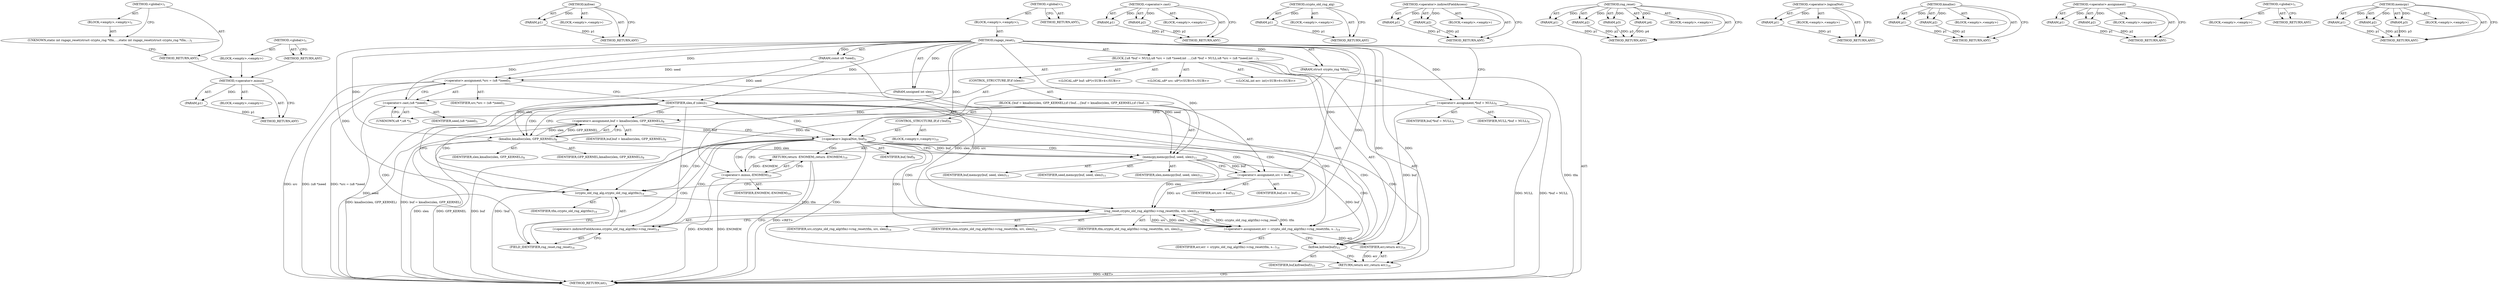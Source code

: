 digraph "&lt;global&gt;" {
vulnerable_102 [label=<(METHOD,&lt;operator&gt;.minus)>];
vulnerable_103 [label=<(PARAM,p1)>];
vulnerable_104 [label=<(BLOCK,&lt;empty&gt;,&lt;empty&gt;)>];
vulnerable_105 [label=<(METHOD_RETURN,ANY)>];
vulnerable_128 [label=<(METHOD,kzfree)>];
vulnerable_129 [label=<(PARAM,p1)>];
vulnerable_130 [label=<(BLOCK,&lt;empty&gt;,&lt;empty&gt;)>];
vulnerable_131 [label=<(METHOD_RETURN,ANY)>];
vulnerable_6 [label=<(METHOD,&lt;global&gt;)<SUB>1</SUB>>];
vulnerable_7 [label=<(BLOCK,&lt;empty&gt;,&lt;empty&gt;)<SUB>1</SUB>>];
vulnerable_8 [label=<(METHOD,rngapi_reset)<SUB>1</SUB>>];
vulnerable_9 [label=<(PARAM,struct crypto_rng *tfm)<SUB>1</SUB>>];
vulnerable_10 [label=<(PARAM,const u8 *seed)<SUB>1</SUB>>];
vulnerable_11 [label=<(PARAM,unsigned int slen)<SUB>2</SUB>>];
vulnerable_12 [label=<(BLOCK,{
	u8 *buf = NULL;
	u8 *src = (u8 *)seed;
	int ...,{
	u8 *buf = NULL;
	u8 *src = (u8 *)seed;
	int ...)<SUB>3</SUB>>];
vulnerable_13 [label="<(LOCAL,u8* buf: u8*)<SUB>4</SUB>>"];
vulnerable_14 [label=<(&lt;operator&gt;.assignment,*buf = NULL)<SUB>4</SUB>>];
vulnerable_15 [label=<(IDENTIFIER,buf,*buf = NULL)<SUB>4</SUB>>];
vulnerable_16 [label=<(IDENTIFIER,NULL,*buf = NULL)<SUB>4</SUB>>];
vulnerable_17 [label="<(LOCAL,u8* src: u8*)<SUB>5</SUB>>"];
vulnerable_18 [label=<(&lt;operator&gt;.assignment,*src = (u8 *)seed)<SUB>5</SUB>>];
vulnerable_19 [label=<(IDENTIFIER,src,*src = (u8 *)seed)<SUB>5</SUB>>];
vulnerable_20 [label=<(&lt;operator&gt;.cast,(u8 *)seed)<SUB>5</SUB>>];
vulnerable_21 [label=<(UNKNOWN,u8 *,u8 *)<SUB>5</SUB>>];
vulnerable_22 [label=<(IDENTIFIER,seed,(u8 *)seed)<SUB>5</SUB>>];
vulnerable_23 [label="<(LOCAL,int err: int)<SUB>6</SUB>>"];
vulnerable_24 [label=<(CONTROL_STRUCTURE,IF,if (slen))<SUB>7</SUB>>];
vulnerable_25 [label=<(IDENTIFIER,slen,if (slen))<SUB>7</SUB>>];
vulnerable_26 [label=<(BLOCK,{
		buf = kmalloc(slen, GFP_KERNEL);
		if (!buf...,{
		buf = kmalloc(slen, GFP_KERNEL);
		if (!buf...)<SUB>7</SUB>>];
vulnerable_27 [label=<(&lt;operator&gt;.assignment,buf = kmalloc(slen, GFP_KERNEL))<SUB>8</SUB>>];
vulnerable_28 [label=<(IDENTIFIER,buf,buf = kmalloc(slen, GFP_KERNEL))<SUB>8</SUB>>];
vulnerable_29 [label=<(kmalloc,kmalloc(slen, GFP_KERNEL))<SUB>8</SUB>>];
vulnerable_30 [label=<(IDENTIFIER,slen,kmalloc(slen, GFP_KERNEL))<SUB>8</SUB>>];
vulnerable_31 [label=<(IDENTIFIER,GFP_KERNEL,kmalloc(slen, GFP_KERNEL))<SUB>8</SUB>>];
vulnerable_32 [label=<(CONTROL_STRUCTURE,IF,if (!buf))<SUB>9</SUB>>];
vulnerable_33 [label=<(&lt;operator&gt;.logicalNot,!buf)<SUB>9</SUB>>];
vulnerable_34 [label=<(IDENTIFIER,buf,!buf)<SUB>9</SUB>>];
vulnerable_35 [label=<(BLOCK,&lt;empty&gt;,&lt;empty&gt;)<SUB>10</SUB>>];
vulnerable_36 [label=<(RETURN,return -ENOMEM;,return -ENOMEM;)<SUB>10</SUB>>];
vulnerable_37 [label=<(&lt;operator&gt;.minus,-ENOMEM)<SUB>10</SUB>>];
vulnerable_38 [label=<(IDENTIFIER,ENOMEM,-ENOMEM)<SUB>10</SUB>>];
vulnerable_39 [label=<(memcpy,memcpy(buf, seed, slen))<SUB>11</SUB>>];
vulnerable_40 [label=<(IDENTIFIER,buf,memcpy(buf, seed, slen))<SUB>11</SUB>>];
vulnerable_41 [label=<(IDENTIFIER,seed,memcpy(buf, seed, slen))<SUB>11</SUB>>];
vulnerable_42 [label=<(IDENTIFIER,slen,memcpy(buf, seed, slen))<SUB>11</SUB>>];
vulnerable_43 [label=<(&lt;operator&gt;.assignment,src = buf)<SUB>12</SUB>>];
vulnerable_44 [label=<(IDENTIFIER,src,src = buf)<SUB>12</SUB>>];
vulnerable_45 [label=<(IDENTIFIER,buf,src = buf)<SUB>12</SUB>>];
vulnerable_46 [label=<(&lt;operator&gt;.assignment,err = crypto_old_rng_alg(tfm)-&gt;rng_reset(tfm, s...)<SUB>14</SUB>>];
vulnerable_47 [label=<(IDENTIFIER,err,err = crypto_old_rng_alg(tfm)-&gt;rng_reset(tfm, s...)<SUB>14</SUB>>];
vulnerable_48 [label=<(rng_reset,crypto_old_rng_alg(tfm)-&gt;rng_reset(tfm, src, slen))<SUB>14</SUB>>];
vulnerable_49 [label=<(&lt;operator&gt;.indirectFieldAccess,crypto_old_rng_alg(tfm)-&gt;rng_reset)<SUB>14</SUB>>];
vulnerable_50 [label=<(crypto_old_rng_alg,crypto_old_rng_alg(tfm))<SUB>14</SUB>>];
vulnerable_51 [label=<(IDENTIFIER,tfm,crypto_old_rng_alg(tfm))<SUB>14</SUB>>];
vulnerable_52 [label=<(FIELD_IDENTIFIER,rng_reset,rng_reset)<SUB>14</SUB>>];
vulnerable_53 [label=<(IDENTIFIER,tfm,crypto_old_rng_alg(tfm)-&gt;rng_reset(tfm, src, slen))<SUB>14</SUB>>];
vulnerable_54 [label=<(IDENTIFIER,src,crypto_old_rng_alg(tfm)-&gt;rng_reset(tfm, src, slen))<SUB>14</SUB>>];
vulnerable_55 [label=<(IDENTIFIER,slen,crypto_old_rng_alg(tfm)-&gt;rng_reset(tfm, src, slen))<SUB>14</SUB>>];
vulnerable_56 [label=<(kzfree,kzfree(buf))<SUB>15</SUB>>];
vulnerable_57 [label=<(IDENTIFIER,buf,kzfree(buf))<SUB>15</SUB>>];
vulnerable_58 [label=<(RETURN,return err;,return err;)<SUB>16</SUB>>];
vulnerable_59 [label=<(IDENTIFIER,err,return err;)<SUB>16</SUB>>];
vulnerable_60 [label=<(METHOD_RETURN,int)<SUB>1</SUB>>];
vulnerable_62 [label=<(METHOD_RETURN,ANY)<SUB>1</SUB>>];
vulnerable_88 [label=<(METHOD,&lt;operator&gt;.cast)>];
vulnerable_89 [label=<(PARAM,p1)>];
vulnerable_90 [label=<(PARAM,p2)>];
vulnerable_91 [label=<(BLOCK,&lt;empty&gt;,&lt;empty&gt;)>];
vulnerable_92 [label=<(METHOD_RETURN,ANY)>];
vulnerable_124 [label=<(METHOD,crypto_old_rng_alg)>];
vulnerable_125 [label=<(PARAM,p1)>];
vulnerable_126 [label=<(BLOCK,&lt;empty&gt;,&lt;empty&gt;)>];
vulnerable_127 [label=<(METHOD_RETURN,ANY)>];
vulnerable_119 [label=<(METHOD,&lt;operator&gt;.indirectFieldAccess)>];
vulnerable_120 [label=<(PARAM,p1)>];
vulnerable_121 [label=<(PARAM,p2)>];
vulnerable_122 [label=<(BLOCK,&lt;empty&gt;,&lt;empty&gt;)>];
vulnerable_123 [label=<(METHOD_RETURN,ANY)>];
vulnerable_112 [label=<(METHOD,rng_reset)>];
vulnerable_113 [label=<(PARAM,p1)>];
vulnerable_114 [label=<(PARAM,p2)>];
vulnerable_115 [label=<(PARAM,p3)>];
vulnerable_116 [label=<(PARAM,p4)>];
vulnerable_117 [label=<(BLOCK,&lt;empty&gt;,&lt;empty&gt;)>];
vulnerable_118 [label=<(METHOD_RETURN,ANY)>];
vulnerable_98 [label=<(METHOD,&lt;operator&gt;.logicalNot)>];
vulnerable_99 [label=<(PARAM,p1)>];
vulnerable_100 [label=<(BLOCK,&lt;empty&gt;,&lt;empty&gt;)>];
vulnerable_101 [label=<(METHOD_RETURN,ANY)>];
vulnerable_93 [label=<(METHOD,kmalloc)>];
vulnerable_94 [label=<(PARAM,p1)>];
vulnerable_95 [label=<(PARAM,p2)>];
vulnerable_96 [label=<(BLOCK,&lt;empty&gt;,&lt;empty&gt;)>];
vulnerable_97 [label=<(METHOD_RETURN,ANY)>];
vulnerable_83 [label=<(METHOD,&lt;operator&gt;.assignment)>];
vulnerable_84 [label=<(PARAM,p1)>];
vulnerable_85 [label=<(PARAM,p2)>];
vulnerable_86 [label=<(BLOCK,&lt;empty&gt;,&lt;empty&gt;)>];
vulnerable_87 [label=<(METHOD_RETURN,ANY)>];
vulnerable_77 [label=<(METHOD,&lt;global&gt;)<SUB>1</SUB>>];
vulnerable_78 [label=<(BLOCK,&lt;empty&gt;,&lt;empty&gt;)>];
vulnerable_79 [label=<(METHOD_RETURN,ANY)>];
vulnerable_106 [label=<(METHOD,memcpy)>];
vulnerable_107 [label=<(PARAM,p1)>];
vulnerable_108 [label=<(PARAM,p2)>];
vulnerable_109 [label=<(PARAM,p3)>];
vulnerable_110 [label=<(BLOCK,&lt;empty&gt;,&lt;empty&gt;)>];
vulnerable_111 [label=<(METHOD_RETURN,ANY)>];
fixed_6 [label=<(METHOD,&lt;global&gt;)<SUB>1</SUB>>];
fixed_7 [label=<(BLOCK,&lt;empty&gt;,&lt;empty&gt;)<SUB>1</SUB>>];
fixed_8 [label=<(UNKNOWN,static int rngapi_reset(struct crypto_rng *tfm,...,static int rngapi_reset(struct crypto_rng *tfm,...)<SUB>1</SUB>>];
fixed_9 [label=<(METHOD_RETURN,ANY)<SUB>1</SUB>>];
fixed_14 [label=<(METHOD,&lt;global&gt;)<SUB>1</SUB>>];
fixed_15 [label=<(BLOCK,&lt;empty&gt;,&lt;empty&gt;)>];
fixed_16 [label=<(METHOD_RETURN,ANY)>];
vulnerable_102 -> vulnerable_103  [key=0, label="AST: "];
vulnerable_102 -> vulnerable_103  [key=1, label="DDG: "];
vulnerable_102 -> vulnerable_104  [key=0, label="AST: "];
vulnerable_102 -> vulnerable_105  [key=0, label="AST: "];
vulnerable_102 -> vulnerable_105  [key=1, label="CFG: "];
vulnerable_103 -> vulnerable_105  [key=0, label="DDG: p1"];
vulnerable_128 -> vulnerable_129  [key=0, label="AST: "];
vulnerable_128 -> vulnerable_129  [key=1, label="DDG: "];
vulnerable_128 -> vulnerable_130  [key=0, label="AST: "];
vulnerable_128 -> vulnerable_131  [key=0, label="AST: "];
vulnerable_128 -> vulnerable_131  [key=1, label="CFG: "];
vulnerable_129 -> vulnerable_131  [key=0, label="DDG: p1"];
vulnerable_6 -> vulnerable_7  [key=0, label="AST: "];
vulnerable_6 -> vulnerable_62  [key=0, label="AST: "];
vulnerable_6 -> vulnerable_62  [key=1, label="CFG: "];
vulnerable_7 -> vulnerable_8  [key=0, label="AST: "];
vulnerable_8 -> vulnerable_9  [key=0, label="AST: "];
vulnerable_8 -> vulnerable_9  [key=1, label="DDG: "];
vulnerable_8 -> vulnerable_10  [key=0, label="AST: "];
vulnerable_8 -> vulnerable_10  [key=1, label="DDG: "];
vulnerable_8 -> vulnerable_11  [key=0, label="AST: "];
vulnerable_8 -> vulnerable_11  [key=1, label="DDG: "];
vulnerable_8 -> vulnerable_12  [key=0, label="AST: "];
vulnerable_8 -> vulnerable_60  [key=0, label="AST: "];
vulnerable_8 -> vulnerable_14  [key=0, label="CFG: "];
vulnerable_8 -> vulnerable_14  [key=1, label="DDG: "];
vulnerable_8 -> vulnerable_18  [key=0, label="DDG: "];
vulnerable_8 -> vulnerable_25  [key=0, label="DDG: "];
vulnerable_8 -> vulnerable_56  [key=0, label="DDG: "];
vulnerable_8 -> vulnerable_59  [key=0, label="DDG: "];
vulnerable_8 -> vulnerable_20  [key=0, label="DDG: "];
vulnerable_8 -> vulnerable_43  [key=0, label="DDG: "];
vulnerable_8 -> vulnerable_48  [key=0, label="DDG: "];
vulnerable_8 -> vulnerable_39  [key=0, label="DDG: "];
vulnerable_8 -> vulnerable_29  [key=0, label="DDG: "];
vulnerable_8 -> vulnerable_33  [key=0, label="DDG: "];
vulnerable_8 -> vulnerable_50  [key=0, label="DDG: "];
vulnerable_8 -> vulnerable_37  [key=0, label="DDG: "];
vulnerable_9 -> vulnerable_60  [key=0, label="DDG: tfm"];
vulnerable_9 -> vulnerable_50  [key=0, label="DDG: tfm"];
vulnerable_10 -> vulnerable_18  [key=0, label="DDG: seed"];
vulnerable_10 -> vulnerable_20  [key=0, label="DDG: seed"];
vulnerable_10 -> vulnerable_39  [key=0, label="DDG: seed"];
vulnerable_11 -> vulnerable_48  [key=0, label="DDG: slen"];
vulnerable_11 -> vulnerable_29  [key=0, label="DDG: slen"];
vulnerable_12 -> vulnerable_13  [key=0, label="AST: "];
vulnerable_12 -> vulnerable_14  [key=0, label="AST: "];
vulnerable_12 -> vulnerable_17  [key=0, label="AST: "];
vulnerable_12 -> vulnerable_18  [key=0, label="AST: "];
vulnerable_12 -> vulnerable_23  [key=0, label="AST: "];
vulnerable_12 -> vulnerable_24  [key=0, label="AST: "];
vulnerable_12 -> vulnerable_46  [key=0, label="AST: "];
vulnerable_12 -> vulnerable_56  [key=0, label="AST: "];
vulnerable_12 -> vulnerable_58  [key=0, label="AST: "];
vulnerable_14 -> vulnerable_15  [key=0, label="AST: "];
vulnerable_14 -> vulnerable_16  [key=0, label="AST: "];
vulnerable_14 -> vulnerable_21  [key=0, label="CFG: "];
vulnerable_14 -> vulnerable_60  [key=0, label="DDG: *buf = NULL"];
vulnerable_14 -> vulnerable_60  [key=1, label="DDG: NULL"];
vulnerable_14 -> vulnerable_56  [key=0, label="DDG: buf"];
vulnerable_18 -> vulnerable_19  [key=0, label="AST: "];
vulnerable_18 -> vulnerable_20  [key=0, label="AST: "];
vulnerable_18 -> vulnerable_25  [key=0, label="CFG: "];
vulnerable_18 -> vulnerable_60  [key=0, label="DDG: src"];
vulnerable_18 -> vulnerable_60  [key=1, label="DDG: (u8 *)seed"];
vulnerable_18 -> vulnerable_60  [key=2, label="DDG: *src = (u8 *)seed"];
vulnerable_18 -> vulnerable_48  [key=0, label="DDG: src"];
vulnerable_20 -> vulnerable_21  [key=0, label="AST: "];
vulnerable_20 -> vulnerable_22  [key=0, label="AST: "];
vulnerable_20 -> vulnerable_18  [key=0, label="CFG: "];
vulnerable_20 -> vulnerable_60  [key=0, label="DDG: seed"];
vulnerable_21 -> vulnerable_20  [key=0, label="CFG: "];
vulnerable_24 -> vulnerable_25  [key=0, label="AST: "];
vulnerable_24 -> vulnerable_26  [key=0, label="AST: "];
vulnerable_25 -> vulnerable_29  [key=0, label="CFG: "];
vulnerable_25 -> vulnerable_29  [key=1, label="CDG: "];
vulnerable_25 -> vulnerable_50  [key=0, label="CFG: "];
vulnerable_25 -> vulnerable_50  [key=1, label="CDG: "];
vulnerable_25 -> vulnerable_48  [key=0, label="CDG: "];
vulnerable_25 -> vulnerable_58  [key=0, label="CDG: "];
vulnerable_25 -> vulnerable_49  [key=0, label="CDG: "];
vulnerable_25 -> vulnerable_33  [key=0, label="CDG: "];
vulnerable_25 -> vulnerable_52  [key=0, label="CDG: "];
vulnerable_25 -> vulnerable_46  [key=0, label="CDG: "];
vulnerable_25 -> vulnerable_56  [key=0, label="CDG: "];
vulnerable_25 -> vulnerable_27  [key=0, label="CDG: "];
vulnerable_26 -> vulnerable_27  [key=0, label="AST: "];
vulnerable_26 -> vulnerable_32  [key=0, label="AST: "];
vulnerable_26 -> vulnerable_39  [key=0, label="AST: "];
vulnerable_26 -> vulnerable_43  [key=0, label="AST: "];
vulnerable_27 -> vulnerable_28  [key=0, label="AST: "];
vulnerable_27 -> vulnerable_29  [key=0, label="AST: "];
vulnerable_27 -> vulnerable_33  [key=0, label="CFG: "];
vulnerable_27 -> vulnerable_33  [key=1, label="DDG: buf"];
vulnerable_27 -> vulnerable_60  [key=0, label="DDG: kmalloc(slen, GFP_KERNEL)"];
vulnerable_27 -> vulnerable_60  [key=1, label="DDG: buf = kmalloc(slen, GFP_KERNEL)"];
vulnerable_29 -> vulnerable_30  [key=0, label="AST: "];
vulnerable_29 -> vulnerable_31  [key=0, label="AST: "];
vulnerable_29 -> vulnerable_27  [key=0, label="CFG: "];
vulnerable_29 -> vulnerable_27  [key=1, label="DDG: slen"];
vulnerable_29 -> vulnerable_27  [key=2, label="DDG: GFP_KERNEL"];
vulnerable_29 -> vulnerable_60  [key=0, label="DDG: slen"];
vulnerable_29 -> vulnerable_60  [key=1, label="DDG: GFP_KERNEL"];
vulnerable_29 -> vulnerable_39  [key=0, label="DDG: slen"];
vulnerable_32 -> vulnerable_33  [key=0, label="AST: "];
vulnerable_32 -> vulnerable_35  [key=0, label="AST: "];
vulnerable_33 -> vulnerable_34  [key=0, label="AST: "];
vulnerable_33 -> vulnerable_37  [key=0, label="CFG: "];
vulnerable_33 -> vulnerable_37  [key=1, label="CDG: "];
vulnerable_33 -> vulnerable_39  [key=0, label="CFG: "];
vulnerable_33 -> vulnerable_39  [key=1, label="DDG: buf"];
vulnerable_33 -> vulnerable_39  [key=2, label="CDG: "];
vulnerable_33 -> vulnerable_60  [key=0, label="DDG: buf"];
vulnerable_33 -> vulnerable_60  [key=1, label="DDG: !buf"];
vulnerable_33 -> vulnerable_48  [key=0, label="CDG: "];
vulnerable_33 -> vulnerable_58  [key=0, label="CDG: "];
vulnerable_33 -> vulnerable_49  [key=0, label="CDG: "];
vulnerable_33 -> vulnerable_36  [key=0, label="CDG: "];
vulnerable_33 -> vulnerable_52  [key=0, label="CDG: "];
vulnerable_33 -> vulnerable_46  [key=0, label="CDG: "];
vulnerable_33 -> vulnerable_56  [key=0, label="CDG: "];
vulnerable_33 -> vulnerable_50  [key=0, label="CDG: "];
vulnerable_33 -> vulnerable_43  [key=0, label="CDG: "];
vulnerable_35 -> vulnerable_36  [key=0, label="AST: "];
vulnerable_36 -> vulnerable_37  [key=0, label="AST: "];
vulnerable_36 -> vulnerable_60  [key=0, label="CFG: "];
vulnerable_36 -> vulnerable_60  [key=1, label="DDG: &lt;RET&gt;"];
vulnerable_37 -> vulnerable_38  [key=0, label="AST: "];
vulnerable_37 -> vulnerable_36  [key=0, label="CFG: "];
vulnerable_37 -> vulnerable_36  [key=1, label="DDG: -ENOMEM"];
vulnerable_37 -> vulnerable_60  [key=0, label="DDG: ENOMEM"];
vulnerable_37 -> vulnerable_60  [key=1, label="DDG: -ENOMEM"];
vulnerable_39 -> vulnerable_40  [key=0, label="AST: "];
vulnerable_39 -> vulnerable_41  [key=0, label="AST: "];
vulnerable_39 -> vulnerable_42  [key=0, label="AST: "];
vulnerable_39 -> vulnerable_43  [key=0, label="CFG: "];
vulnerable_39 -> vulnerable_43  [key=1, label="DDG: buf"];
vulnerable_39 -> vulnerable_56  [key=0, label="DDG: buf"];
vulnerable_39 -> vulnerable_48  [key=0, label="DDG: slen"];
vulnerable_43 -> vulnerable_44  [key=0, label="AST: "];
vulnerable_43 -> vulnerable_45  [key=0, label="AST: "];
vulnerable_43 -> vulnerable_50  [key=0, label="CFG: "];
vulnerable_43 -> vulnerable_48  [key=0, label="DDG: src"];
vulnerable_46 -> vulnerable_47  [key=0, label="AST: "];
vulnerable_46 -> vulnerable_48  [key=0, label="AST: "];
vulnerable_46 -> vulnerable_56  [key=0, label="CFG: "];
vulnerable_46 -> vulnerable_59  [key=0, label="DDG: err"];
vulnerable_48 -> vulnerable_49  [key=0, label="AST: "];
vulnerable_48 -> vulnerable_53  [key=0, label="AST: "];
vulnerable_48 -> vulnerable_54  [key=0, label="AST: "];
vulnerable_48 -> vulnerable_55  [key=0, label="AST: "];
vulnerable_48 -> vulnerable_46  [key=0, label="CFG: "];
vulnerable_48 -> vulnerable_46  [key=1, label="DDG: crypto_old_rng_alg(tfm)-&gt;rng_reset"];
vulnerable_48 -> vulnerable_46  [key=2, label="DDG: tfm"];
vulnerable_48 -> vulnerable_46  [key=3, label="DDG: src"];
vulnerable_48 -> vulnerable_46  [key=4, label="DDG: slen"];
vulnerable_49 -> vulnerable_50  [key=0, label="AST: "];
vulnerable_49 -> vulnerable_52  [key=0, label="AST: "];
vulnerable_49 -> vulnerable_48  [key=0, label="CFG: "];
vulnerable_50 -> vulnerable_51  [key=0, label="AST: "];
vulnerable_50 -> vulnerable_52  [key=0, label="CFG: "];
vulnerable_50 -> vulnerable_48  [key=0, label="DDG: tfm"];
vulnerable_52 -> vulnerable_49  [key=0, label="CFG: "];
vulnerable_56 -> vulnerable_57  [key=0, label="AST: "];
vulnerable_56 -> vulnerable_58  [key=0, label="CFG: "];
vulnerable_58 -> vulnerable_59  [key=0, label="AST: "];
vulnerable_58 -> vulnerable_60  [key=0, label="CFG: "];
vulnerable_58 -> vulnerable_60  [key=1, label="DDG: &lt;RET&gt;"];
vulnerable_59 -> vulnerable_58  [key=0, label="DDG: err"];
vulnerable_88 -> vulnerable_89  [key=0, label="AST: "];
vulnerable_88 -> vulnerable_89  [key=1, label="DDG: "];
vulnerable_88 -> vulnerable_91  [key=0, label="AST: "];
vulnerable_88 -> vulnerable_90  [key=0, label="AST: "];
vulnerable_88 -> vulnerable_90  [key=1, label="DDG: "];
vulnerable_88 -> vulnerable_92  [key=0, label="AST: "];
vulnerable_88 -> vulnerable_92  [key=1, label="CFG: "];
vulnerable_89 -> vulnerable_92  [key=0, label="DDG: p1"];
vulnerable_90 -> vulnerable_92  [key=0, label="DDG: p2"];
vulnerable_124 -> vulnerable_125  [key=0, label="AST: "];
vulnerable_124 -> vulnerable_125  [key=1, label="DDG: "];
vulnerable_124 -> vulnerable_126  [key=0, label="AST: "];
vulnerable_124 -> vulnerable_127  [key=0, label="AST: "];
vulnerable_124 -> vulnerable_127  [key=1, label="CFG: "];
vulnerable_125 -> vulnerable_127  [key=0, label="DDG: p1"];
vulnerable_119 -> vulnerable_120  [key=0, label="AST: "];
vulnerable_119 -> vulnerable_120  [key=1, label="DDG: "];
vulnerable_119 -> vulnerable_122  [key=0, label="AST: "];
vulnerable_119 -> vulnerable_121  [key=0, label="AST: "];
vulnerable_119 -> vulnerable_121  [key=1, label="DDG: "];
vulnerable_119 -> vulnerable_123  [key=0, label="AST: "];
vulnerable_119 -> vulnerable_123  [key=1, label="CFG: "];
vulnerable_120 -> vulnerable_123  [key=0, label="DDG: p1"];
vulnerable_121 -> vulnerable_123  [key=0, label="DDG: p2"];
vulnerable_112 -> vulnerable_113  [key=0, label="AST: "];
vulnerable_112 -> vulnerable_113  [key=1, label="DDG: "];
vulnerable_112 -> vulnerable_117  [key=0, label="AST: "];
vulnerable_112 -> vulnerable_114  [key=0, label="AST: "];
vulnerable_112 -> vulnerable_114  [key=1, label="DDG: "];
vulnerable_112 -> vulnerable_118  [key=0, label="AST: "];
vulnerable_112 -> vulnerable_118  [key=1, label="CFG: "];
vulnerable_112 -> vulnerable_115  [key=0, label="AST: "];
vulnerable_112 -> vulnerable_115  [key=1, label="DDG: "];
vulnerable_112 -> vulnerable_116  [key=0, label="AST: "];
vulnerable_112 -> vulnerable_116  [key=1, label="DDG: "];
vulnerable_113 -> vulnerable_118  [key=0, label="DDG: p1"];
vulnerable_114 -> vulnerable_118  [key=0, label="DDG: p2"];
vulnerable_115 -> vulnerable_118  [key=0, label="DDG: p3"];
vulnerable_116 -> vulnerable_118  [key=0, label="DDG: p4"];
vulnerable_98 -> vulnerable_99  [key=0, label="AST: "];
vulnerable_98 -> vulnerable_99  [key=1, label="DDG: "];
vulnerable_98 -> vulnerable_100  [key=0, label="AST: "];
vulnerable_98 -> vulnerable_101  [key=0, label="AST: "];
vulnerable_98 -> vulnerable_101  [key=1, label="CFG: "];
vulnerable_99 -> vulnerable_101  [key=0, label="DDG: p1"];
vulnerable_93 -> vulnerable_94  [key=0, label="AST: "];
vulnerable_93 -> vulnerable_94  [key=1, label="DDG: "];
vulnerable_93 -> vulnerable_96  [key=0, label="AST: "];
vulnerable_93 -> vulnerable_95  [key=0, label="AST: "];
vulnerable_93 -> vulnerable_95  [key=1, label="DDG: "];
vulnerable_93 -> vulnerable_97  [key=0, label="AST: "];
vulnerable_93 -> vulnerable_97  [key=1, label="CFG: "];
vulnerable_94 -> vulnerable_97  [key=0, label="DDG: p1"];
vulnerable_95 -> vulnerable_97  [key=0, label="DDG: p2"];
vulnerable_83 -> vulnerable_84  [key=0, label="AST: "];
vulnerable_83 -> vulnerable_84  [key=1, label="DDG: "];
vulnerable_83 -> vulnerable_86  [key=0, label="AST: "];
vulnerable_83 -> vulnerable_85  [key=0, label="AST: "];
vulnerable_83 -> vulnerable_85  [key=1, label="DDG: "];
vulnerable_83 -> vulnerable_87  [key=0, label="AST: "];
vulnerable_83 -> vulnerable_87  [key=1, label="CFG: "];
vulnerable_84 -> vulnerable_87  [key=0, label="DDG: p1"];
vulnerable_85 -> vulnerable_87  [key=0, label="DDG: p2"];
vulnerable_77 -> vulnerable_78  [key=0, label="AST: "];
vulnerable_77 -> vulnerable_79  [key=0, label="AST: "];
vulnerable_77 -> vulnerable_79  [key=1, label="CFG: "];
vulnerable_106 -> vulnerable_107  [key=0, label="AST: "];
vulnerable_106 -> vulnerable_107  [key=1, label="DDG: "];
vulnerable_106 -> vulnerable_110  [key=0, label="AST: "];
vulnerable_106 -> vulnerable_108  [key=0, label="AST: "];
vulnerable_106 -> vulnerable_108  [key=1, label="DDG: "];
vulnerable_106 -> vulnerable_111  [key=0, label="AST: "];
vulnerable_106 -> vulnerable_111  [key=1, label="CFG: "];
vulnerable_106 -> vulnerable_109  [key=0, label="AST: "];
vulnerable_106 -> vulnerable_109  [key=1, label="DDG: "];
vulnerable_107 -> vulnerable_111  [key=0, label="DDG: p1"];
vulnerable_108 -> vulnerable_111  [key=0, label="DDG: p2"];
vulnerable_109 -> vulnerable_111  [key=0, label="DDG: p3"];
fixed_6 -> fixed_7  [key=0, label="AST: "];
fixed_6 -> fixed_9  [key=0, label="AST: "];
fixed_6 -> fixed_8  [key=0, label="CFG: "];
fixed_7 -> fixed_8  [key=0, label="AST: "];
fixed_8 -> fixed_9  [key=0, label="CFG: "];
fixed_9 -> vulnerable_102  [key=0];
fixed_14 -> fixed_15  [key=0, label="AST: "];
fixed_14 -> fixed_16  [key=0, label="AST: "];
fixed_14 -> fixed_16  [key=1, label="CFG: "];
fixed_15 -> vulnerable_102  [key=0];
fixed_16 -> vulnerable_102  [key=0];
}
